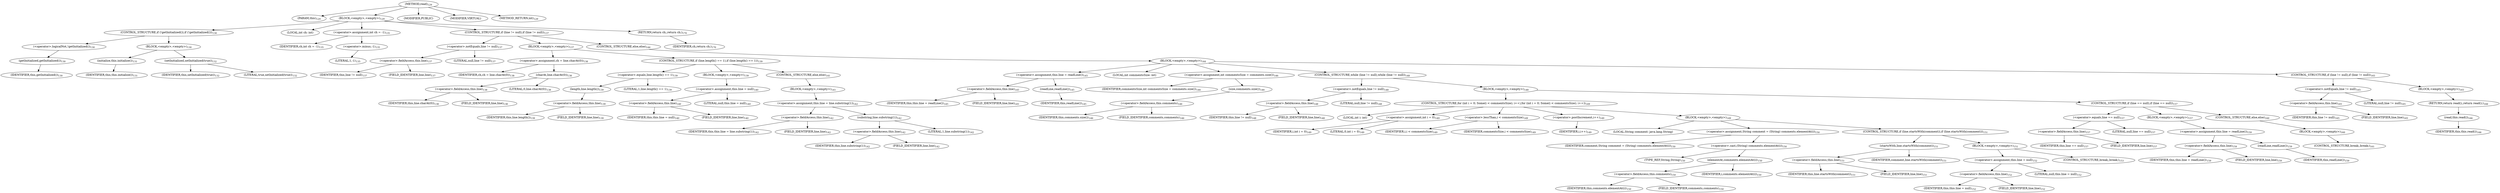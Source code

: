 digraph "read" {  
"94" [label = <(METHOD,read)<SUB>129</SUB>> ]
"8" [label = <(PARAM,this)<SUB>129</SUB>> ]
"95" [label = <(BLOCK,&lt;empty&gt;,&lt;empty&gt;)<SUB>129</SUB>> ]
"96" [label = <(CONTROL_STRUCTURE,if (!getInitialized()),if (!getInitialized()))<SUB>130</SUB>> ]
"97" [label = <(&lt;operator&gt;.logicalNot,!getInitialized())<SUB>130</SUB>> ]
"98" [label = <(getInitialized,getInitialized())<SUB>130</SUB>> ]
"7" [label = <(IDENTIFIER,this,getInitialized())<SUB>130</SUB>> ]
"99" [label = <(BLOCK,&lt;empty&gt;,&lt;empty&gt;)<SUB>130</SUB>> ]
"100" [label = <(initialize,this.initialize())<SUB>131</SUB>> ]
"9" [label = <(IDENTIFIER,this,this.initialize())<SUB>131</SUB>> ]
"101" [label = <(setInitialized,setInitialized(true))<SUB>132</SUB>> ]
"10" [label = <(IDENTIFIER,this,setInitialized(true))<SUB>132</SUB>> ]
"102" [label = <(LITERAL,true,setInitialized(true))<SUB>132</SUB>> ]
"103" [label = <(LOCAL,int ch: int)> ]
"104" [label = <(&lt;operator&gt;.assignment,int ch = -1)<SUB>135</SUB>> ]
"105" [label = <(IDENTIFIER,ch,int ch = -1)<SUB>135</SUB>> ]
"106" [label = <(&lt;operator&gt;.minus,-1)<SUB>135</SUB>> ]
"107" [label = <(LITERAL,1,-1)<SUB>135</SUB>> ]
"108" [label = <(CONTROL_STRUCTURE,if (line != null),if (line != null))<SUB>137</SUB>> ]
"109" [label = <(&lt;operator&gt;.notEquals,line != null)<SUB>137</SUB>> ]
"110" [label = <(&lt;operator&gt;.fieldAccess,this.line)<SUB>137</SUB>> ]
"111" [label = <(IDENTIFIER,this,line != null)<SUB>137</SUB>> ]
"112" [label = <(FIELD_IDENTIFIER,line,line)<SUB>137</SUB>> ]
"113" [label = <(LITERAL,null,line != null)<SUB>137</SUB>> ]
"114" [label = <(BLOCK,&lt;empty&gt;,&lt;empty&gt;)<SUB>137</SUB>> ]
"115" [label = <(&lt;operator&gt;.assignment,ch = line.charAt(0))<SUB>138</SUB>> ]
"116" [label = <(IDENTIFIER,ch,ch = line.charAt(0))<SUB>138</SUB>> ]
"117" [label = <(charAt,line.charAt(0))<SUB>138</SUB>> ]
"118" [label = <(&lt;operator&gt;.fieldAccess,this.line)<SUB>138</SUB>> ]
"119" [label = <(IDENTIFIER,this,line.charAt(0))<SUB>138</SUB>> ]
"120" [label = <(FIELD_IDENTIFIER,line,line)<SUB>138</SUB>> ]
"121" [label = <(LITERAL,0,line.charAt(0))<SUB>138</SUB>> ]
"122" [label = <(CONTROL_STRUCTURE,if (line.length() == 1),if (line.length() == 1))<SUB>139</SUB>> ]
"123" [label = <(&lt;operator&gt;.equals,line.length() == 1)<SUB>139</SUB>> ]
"124" [label = <(length,line.length())<SUB>139</SUB>> ]
"125" [label = <(&lt;operator&gt;.fieldAccess,this.line)<SUB>139</SUB>> ]
"126" [label = <(IDENTIFIER,this,line.length())<SUB>139</SUB>> ]
"127" [label = <(FIELD_IDENTIFIER,line,line)<SUB>139</SUB>> ]
"128" [label = <(LITERAL,1,line.length() == 1)<SUB>139</SUB>> ]
"129" [label = <(BLOCK,&lt;empty&gt;,&lt;empty&gt;)<SUB>139</SUB>> ]
"130" [label = <(&lt;operator&gt;.assignment,this.line = null)<SUB>140</SUB>> ]
"131" [label = <(&lt;operator&gt;.fieldAccess,this.line)<SUB>140</SUB>> ]
"132" [label = <(IDENTIFIER,this,this.line = null)<SUB>140</SUB>> ]
"133" [label = <(FIELD_IDENTIFIER,line,line)<SUB>140</SUB>> ]
"134" [label = <(LITERAL,null,this.line = null)<SUB>140</SUB>> ]
"135" [label = <(CONTROL_STRUCTURE,else,else)<SUB>141</SUB>> ]
"136" [label = <(BLOCK,&lt;empty&gt;,&lt;empty&gt;)<SUB>141</SUB>> ]
"137" [label = <(&lt;operator&gt;.assignment,this.line = line.substring(1))<SUB>142</SUB>> ]
"138" [label = <(&lt;operator&gt;.fieldAccess,this.line)<SUB>142</SUB>> ]
"139" [label = <(IDENTIFIER,this,this.line = line.substring(1))<SUB>142</SUB>> ]
"140" [label = <(FIELD_IDENTIFIER,line,line)<SUB>142</SUB>> ]
"141" [label = <(substring,line.substring(1))<SUB>142</SUB>> ]
"142" [label = <(&lt;operator&gt;.fieldAccess,this.line)<SUB>142</SUB>> ]
"143" [label = <(IDENTIFIER,this,line.substring(1))<SUB>142</SUB>> ]
"144" [label = <(FIELD_IDENTIFIER,line,line)<SUB>142</SUB>> ]
"145" [label = <(LITERAL,1,line.substring(1))<SUB>142</SUB>> ]
"146" [label = <(CONTROL_STRUCTURE,else,else)<SUB>144</SUB>> ]
"147" [label = <(BLOCK,&lt;empty&gt;,&lt;empty&gt;)<SUB>144</SUB>> ]
"148" [label = <(&lt;operator&gt;.assignment,this.line = readLine())<SUB>145</SUB>> ]
"149" [label = <(&lt;operator&gt;.fieldAccess,this.line)<SUB>145</SUB>> ]
"150" [label = <(IDENTIFIER,this,this.line = readLine())<SUB>145</SUB>> ]
"151" [label = <(FIELD_IDENTIFIER,line,line)<SUB>145</SUB>> ]
"152" [label = <(readLine,readLine())<SUB>145</SUB>> ]
"11" [label = <(IDENTIFIER,this,readLine())<SUB>145</SUB>> ]
"153" [label = <(LOCAL,int commentsSize: int)> ]
"154" [label = <(&lt;operator&gt;.assignment,int commentsSize = comments.size())<SUB>146</SUB>> ]
"155" [label = <(IDENTIFIER,commentsSize,int commentsSize = comments.size())<SUB>146</SUB>> ]
"156" [label = <(size,comments.size())<SUB>146</SUB>> ]
"157" [label = <(&lt;operator&gt;.fieldAccess,this.comments)<SUB>146</SUB>> ]
"158" [label = <(IDENTIFIER,this,comments.size())<SUB>146</SUB>> ]
"159" [label = <(FIELD_IDENTIFIER,comments,comments)<SUB>146</SUB>> ]
"160" [label = <(CONTROL_STRUCTURE,while (line != null),while (line != null))<SUB>148</SUB>> ]
"161" [label = <(&lt;operator&gt;.notEquals,line != null)<SUB>148</SUB>> ]
"162" [label = <(&lt;operator&gt;.fieldAccess,this.line)<SUB>148</SUB>> ]
"163" [label = <(IDENTIFIER,this,line != null)<SUB>148</SUB>> ]
"164" [label = <(FIELD_IDENTIFIER,line,line)<SUB>148</SUB>> ]
"165" [label = <(LITERAL,null,line != null)<SUB>148</SUB>> ]
"166" [label = <(BLOCK,&lt;empty&gt;,&lt;empty&gt;)<SUB>148</SUB>> ]
"167" [label = <(CONTROL_STRUCTURE,for (int i = 0; Some(i &lt; commentsSize); i++),for (int i = 0; Some(i &lt; commentsSize); i++))<SUB>149</SUB>> ]
"168" [label = <(LOCAL,int i: int)> ]
"169" [label = <(&lt;operator&gt;.assignment,int i = 0)<SUB>149</SUB>> ]
"170" [label = <(IDENTIFIER,i,int i = 0)<SUB>149</SUB>> ]
"171" [label = <(LITERAL,0,int i = 0)<SUB>149</SUB>> ]
"172" [label = <(&lt;operator&gt;.lessThan,i &lt; commentsSize)<SUB>149</SUB>> ]
"173" [label = <(IDENTIFIER,i,i &lt; commentsSize)<SUB>149</SUB>> ]
"174" [label = <(IDENTIFIER,commentsSize,i &lt; commentsSize)<SUB>149</SUB>> ]
"175" [label = <(&lt;operator&gt;.postIncrement,i++)<SUB>149</SUB>> ]
"176" [label = <(IDENTIFIER,i,i++)<SUB>149</SUB>> ]
"177" [label = <(BLOCK,&lt;empty&gt;,&lt;empty&gt;)<SUB>149</SUB>> ]
"178" [label = <(LOCAL,String comment: java.lang.String)> ]
"179" [label = <(&lt;operator&gt;.assignment,String comment = (String) comments.elementAt(i))<SUB>150</SUB>> ]
"180" [label = <(IDENTIFIER,comment,String comment = (String) comments.elementAt(i))<SUB>150</SUB>> ]
"181" [label = <(&lt;operator&gt;.cast,(String) comments.elementAt(i))<SUB>150</SUB>> ]
"182" [label = <(TYPE_REF,String,String)<SUB>150</SUB>> ]
"183" [label = <(elementAt,comments.elementAt(i))<SUB>150</SUB>> ]
"184" [label = <(&lt;operator&gt;.fieldAccess,this.comments)<SUB>150</SUB>> ]
"185" [label = <(IDENTIFIER,this,comments.elementAt(i))<SUB>150</SUB>> ]
"186" [label = <(FIELD_IDENTIFIER,comments,comments)<SUB>150</SUB>> ]
"187" [label = <(IDENTIFIER,i,comments.elementAt(i))<SUB>150</SUB>> ]
"188" [label = <(CONTROL_STRUCTURE,if (line.startsWith(comment)),if (line.startsWith(comment)))<SUB>151</SUB>> ]
"189" [label = <(startsWith,line.startsWith(comment))<SUB>151</SUB>> ]
"190" [label = <(&lt;operator&gt;.fieldAccess,this.line)<SUB>151</SUB>> ]
"191" [label = <(IDENTIFIER,this,line.startsWith(comment))<SUB>151</SUB>> ]
"192" [label = <(FIELD_IDENTIFIER,line,line)<SUB>151</SUB>> ]
"193" [label = <(IDENTIFIER,comment,line.startsWith(comment))<SUB>151</SUB>> ]
"194" [label = <(BLOCK,&lt;empty&gt;,&lt;empty&gt;)<SUB>151</SUB>> ]
"195" [label = <(&lt;operator&gt;.assignment,this.line = null)<SUB>152</SUB>> ]
"196" [label = <(&lt;operator&gt;.fieldAccess,this.line)<SUB>152</SUB>> ]
"197" [label = <(IDENTIFIER,this,this.line = null)<SUB>152</SUB>> ]
"198" [label = <(FIELD_IDENTIFIER,line,line)<SUB>152</SUB>> ]
"199" [label = <(LITERAL,null,this.line = null)<SUB>152</SUB>> ]
"200" [label = <(CONTROL_STRUCTURE,break;,break;)<SUB>153</SUB>> ]
"201" [label = <(CONTROL_STRUCTURE,if (line == null),if (line == null))<SUB>157</SUB>> ]
"202" [label = <(&lt;operator&gt;.equals,line == null)<SUB>157</SUB>> ]
"203" [label = <(&lt;operator&gt;.fieldAccess,this.line)<SUB>157</SUB>> ]
"204" [label = <(IDENTIFIER,this,line == null)<SUB>157</SUB>> ]
"205" [label = <(FIELD_IDENTIFIER,line,line)<SUB>157</SUB>> ]
"206" [label = <(LITERAL,null,line == null)<SUB>157</SUB>> ]
"207" [label = <(BLOCK,&lt;empty&gt;,&lt;empty&gt;)<SUB>157</SUB>> ]
"208" [label = <(&lt;operator&gt;.assignment,this.line = readLine())<SUB>159</SUB>> ]
"209" [label = <(&lt;operator&gt;.fieldAccess,this.line)<SUB>159</SUB>> ]
"210" [label = <(IDENTIFIER,this,this.line = readLine())<SUB>159</SUB>> ]
"211" [label = <(FIELD_IDENTIFIER,line,line)<SUB>159</SUB>> ]
"212" [label = <(readLine,readLine())<SUB>159</SUB>> ]
"12" [label = <(IDENTIFIER,this,readLine())<SUB>159</SUB>> ]
"213" [label = <(CONTROL_STRUCTURE,else,else)<SUB>160</SUB>> ]
"214" [label = <(BLOCK,&lt;empty&gt;,&lt;empty&gt;)<SUB>160</SUB>> ]
"215" [label = <(CONTROL_STRUCTURE,break;,break;)<SUB>161</SUB>> ]
"216" [label = <(CONTROL_STRUCTURE,if (line != null),if (line != null))<SUB>165</SUB>> ]
"217" [label = <(&lt;operator&gt;.notEquals,line != null)<SUB>165</SUB>> ]
"218" [label = <(&lt;operator&gt;.fieldAccess,this.line)<SUB>165</SUB>> ]
"219" [label = <(IDENTIFIER,this,line != null)<SUB>165</SUB>> ]
"220" [label = <(FIELD_IDENTIFIER,line,line)<SUB>165</SUB>> ]
"221" [label = <(LITERAL,null,line != null)<SUB>165</SUB>> ]
"222" [label = <(BLOCK,&lt;empty&gt;,&lt;empty&gt;)<SUB>165</SUB>> ]
"223" [label = <(RETURN,return read();,return read();)<SUB>166</SUB>> ]
"224" [label = <(read,this.read())<SUB>166</SUB>> ]
"13" [label = <(IDENTIFIER,this,this.read())<SUB>166</SUB>> ]
"225" [label = <(RETURN,return ch;,return ch;)<SUB>170</SUB>> ]
"226" [label = <(IDENTIFIER,ch,return ch;)<SUB>170</SUB>> ]
"227" [label = <(MODIFIER,PUBLIC)> ]
"228" [label = <(MODIFIER,VIRTUAL)> ]
"229" [label = <(METHOD_RETURN,int)<SUB>129</SUB>> ]
  "94" -> "8" 
  "94" -> "95" 
  "94" -> "227" 
  "94" -> "228" 
  "94" -> "229" 
  "95" -> "96" 
  "95" -> "103" 
  "95" -> "104" 
  "95" -> "108" 
  "95" -> "225" 
  "96" -> "97" 
  "96" -> "99" 
  "97" -> "98" 
  "98" -> "7" 
  "99" -> "100" 
  "99" -> "101" 
  "100" -> "9" 
  "101" -> "10" 
  "101" -> "102" 
  "104" -> "105" 
  "104" -> "106" 
  "106" -> "107" 
  "108" -> "109" 
  "108" -> "114" 
  "108" -> "146" 
  "109" -> "110" 
  "109" -> "113" 
  "110" -> "111" 
  "110" -> "112" 
  "114" -> "115" 
  "114" -> "122" 
  "115" -> "116" 
  "115" -> "117" 
  "117" -> "118" 
  "117" -> "121" 
  "118" -> "119" 
  "118" -> "120" 
  "122" -> "123" 
  "122" -> "129" 
  "122" -> "135" 
  "123" -> "124" 
  "123" -> "128" 
  "124" -> "125" 
  "125" -> "126" 
  "125" -> "127" 
  "129" -> "130" 
  "130" -> "131" 
  "130" -> "134" 
  "131" -> "132" 
  "131" -> "133" 
  "135" -> "136" 
  "136" -> "137" 
  "137" -> "138" 
  "137" -> "141" 
  "138" -> "139" 
  "138" -> "140" 
  "141" -> "142" 
  "141" -> "145" 
  "142" -> "143" 
  "142" -> "144" 
  "146" -> "147" 
  "147" -> "148" 
  "147" -> "153" 
  "147" -> "154" 
  "147" -> "160" 
  "147" -> "216" 
  "148" -> "149" 
  "148" -> "152" 
  "149" -> "150" 
  "149" -> "151" 
  "152" -> "11" 
  "154" -> "155" 
  "154" -> "156" 
  "156" -> "157" 
  "157" -> "158" 
  "157" -> "159" 
  "160" -> "161" 
  "160" -> "166" 
  "161" -> "162" 
  "161" -> "165" 
  "162" -> "163" 
  "162" -> "164" 
  "166" -> "167" 
  "166" -> "201" 
  "167" -> "168" 
  "167" -> "169" 
  "167" -> "172" 
  "167" -> "175" 
  "167" -> "177" 
  "169" -> "170" 
  "169" -> "171" 
  "172" -> "173" 
  "172" -> "174" 
  "175" -> "176" 
  "177" -> "178" 
  "177" -> "179" 
  "177" -> "188" 
  "179" -> "180" 
  "179" -> "181" 
  "181" -> "182" 
  "181" -> "183" 
  "183" -> "184" 
  "183" -> "187" 
  "184" -> "185" 
  "184" -> "186" 
  "188" -> "189" 
  "188" -> "194" 
  "189" -> "190" 
  "189" -> "193" 
  "190" -> "191" 
  "190" -> "192" 
  "194" -> "195" 
  "194" -> "200" 
  "195" -> "196" 
  "195" -> "199" 
  "196" -> "197" 
  "196" -> "198" 
  "201" -> "202" 
  "201" -> "207" 
  "201" -> "213" 
  "202" -> "203" 
  "202" -> "206" 
  "203" -> "204" 
  "203" -> "205" 
  "207" -> "208" 
  "208" -> "209" 
  "208" -> "212" 
  "209" -> "210" 
  "209" -> "211" 
  "212" -> "12" 
  "213" -> "214" 
  "214" -> "215" 
  "216" -> "217" 
  "216" -> "222" 
  "217" -> "218" 
  "217" -> "221" 
  "218" -> "219" 
  "218" -> "220" 
  "222" -> "223" 
  "223" -> "224" 
  "224" -> "13" 
  "225" -> "226" 
}
